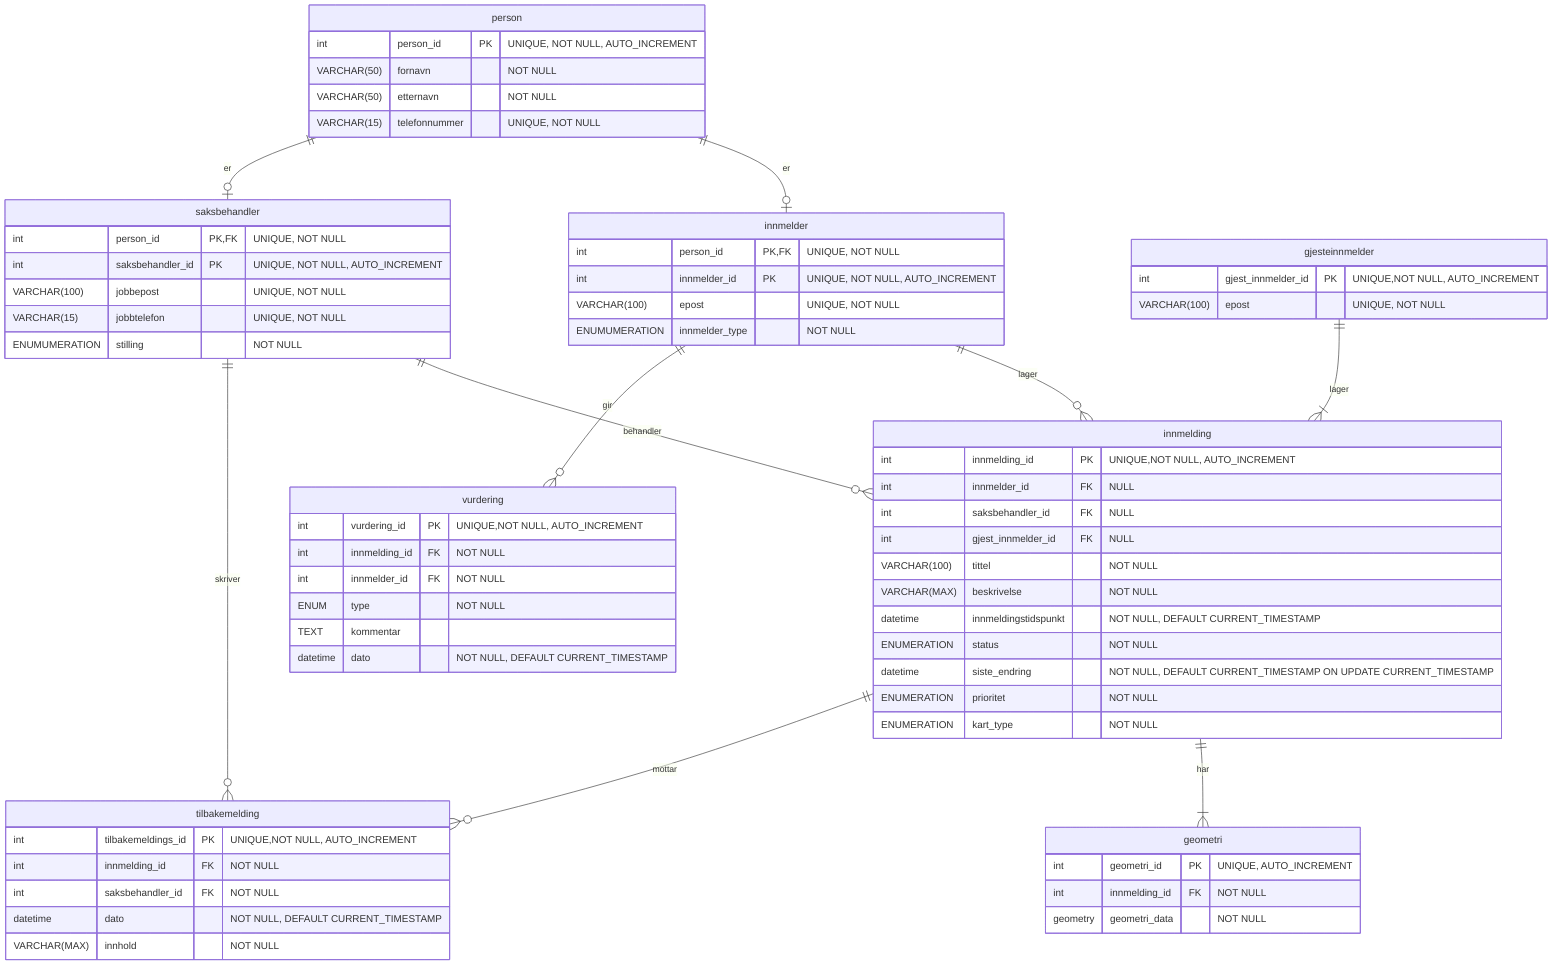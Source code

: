 erDiagram

    person {
        int person_id PK "UNIQUE, NOT NULL, AUTO_INCREMENT"
        VARCHAR(50) fornavn "NOT NULL"
        VARCHAR(50) etternavn "NOT NULL"
        VARCHAR(15) telefonnummer "UNIQUE, NOT NULL"
    }
    person ||--|O innmelder : "er"
    person ||--|O saksbehandler : "er"
    innmelder ||--o{ innmelding : "lager"
    innmelder {
        int person_id PK, FK "UNIQUE, NOT NULL"
        int innmelder_id PK "UNIQUE, NOT NULL, AUTO_INCREMENT"
        VARCHAR(100) epost "UNIQUE, NOT NULL"
        ENUMUMERATION innmelder_type "NOT NULL"
    }
    gjesteinnmelder ||--|{ innmelding : "lager"
    gjesteinnmelder {
        int gjest_innmelder_id PK "UNIQUE,NOT NULL, AUTO_INCREMENT"
        VARCHAR(100) epost "UNIQUE, NOT NULL"
    }
    saksbehandler ||--o{ innmelding : "behandler"
    saksbehandler {
        int person_id PK, FK "UNIQUE, NOT NULL"
        int saksbehandler_id PK "UNIQUE, NOT NULL, AUTO_INCREMENT"
        VARCHAR(100) jobbepost "UNIQUE, NOT NULL"
        VARCHAR(15) jobbtelefon "UNIQUE, NOT NULL"
        ENUMUMERATION stilling "NOT NULL"
    }      
    innmelding ||--|{ geometri : "har"
    innmelding ||--o{ tilbakemelding : "mottar"    
    innmelding {
        int innmelding_id PK "UNIQUE,NOT NULL, AUTO_INCREMENT"
        int innmelder_id FK "NULL"
        int saksbehandler_id FK "NULL"
        int gjest_innmelder_id FK "NULL"
        VARCHAR(100) tittel "NOT NULL"
        VARCHAR(MAX) beskrivelse "NOT NULL"
        datetime innmeldingstidspunkt "NOT NULL, DEFAULT CURRENT_TIMESTAMP"
        ENUMERATION status "NOT NULL"
        datetime siste_endring "NOT NULL, DEFAULT CURRENT_TIMESTAMP ON UPDATE CURRENT_TIMESTAMP"
        ENUMERATION prioritet "NOT NULL"
        ENUMERATION kart_type "NOT NULL"
    }    
    geometri {
        int geometri_id PK "UNIQUE, AUTO_INCREMENT"
        int innmelding_id FK "NOT NULL"
        geometry geometri_data "NOT NULL"
        
    }
    tilbakemelding {
        int tilbakemeldings_id PK "UNIQUE,NOT NULL, AUTO_INCREMENT"
        int innmelding_id FK "NOT NULL"
        int saksbehandler_id FK "NOT NULL"
        datetime dato "NOT NULL, DEFAULT CURRENT_TIMESTAMP"
        VARCHAR(MAX) innhold "NOT NULL"
      }
    vurdering {
        int vurdering_id PK "UNIQUE,NOT NULL, AUTO_INCREMENT"
        int innmelding_id FK "NOT NULL"
        int innmelder_id FK "NOT NULL"
        ENUM type "NOT NULL"
        TEXT kommentar
        datetime dato "NOT NULL, DEFAULT CURRENT_TIMESTAMP"
    }
    saksbehandler ||--o{ tilbakemelding : "skriver"
    innmelder ||--o{ vurdering : "gir"